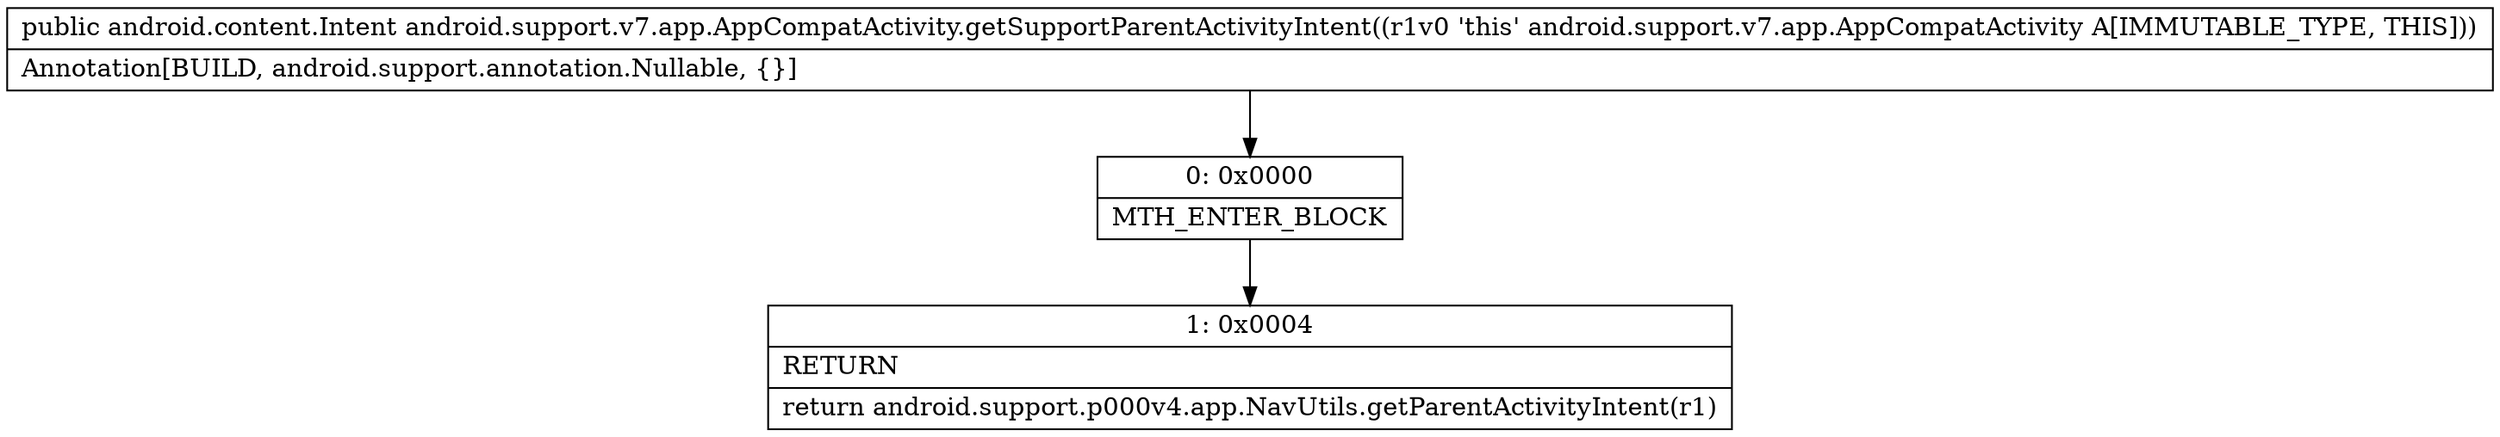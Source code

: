 digraph "CFG forandroid.support.v7.app.AppCompatActivity.getSupportParentActivityIntent()Landroid\/content\/Intent;" {
Node_0 [shape=record,label="{0\:\ 0x0000|MTH_ENTER_BLOCK\l}"];
Node_1 [shape=record,label="{1\:\ 0x0004|RETURN\l|return android.support.p000v4.app.NavUtils.getParentActivityIntent(r1)\l}"];
MethodNode[shape=record,label="{public android.content.Intent android.support.v7.app.AppCompatActivity.getSupportParentActivityIntent((r1v0 'this' android.support.v7.app.AppCompatActivity A[IMMUTABLE_TYPE, THIS]))  | Annotation[BUILD, android.support.annotation.Nullable, \{\}]\l}"];
MethodNode -> Node_0;
Node_0 -> Node_1;
}


